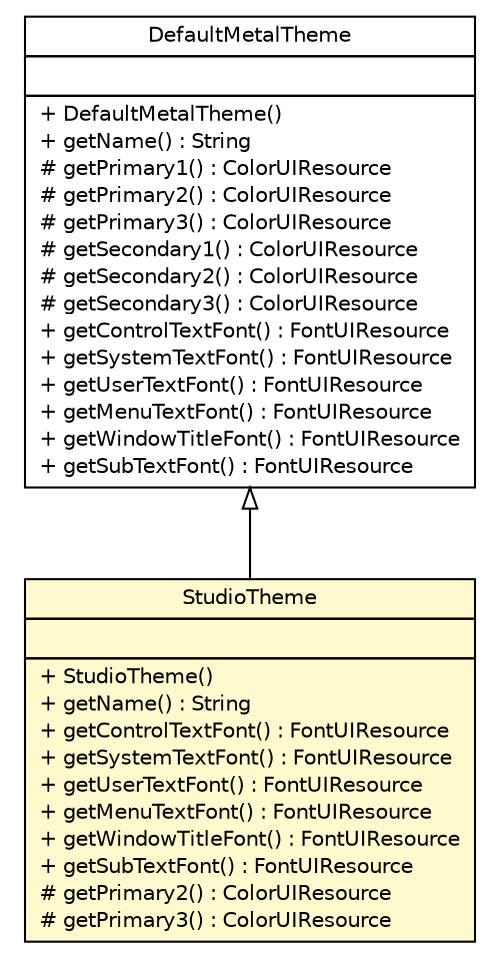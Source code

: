#!/usr/local/bin/dot
#
# Class diagram 
# Generated by UMLGraph version R5_6 (http://www.umlgraph.org/)
#

digraph G {
	edge [fontname="Helvetica",fontsize=10,labelfontname="Helvetica",labelfontsize=10];
	node [fontname="Helvetica",fontsize=10,shape=plaintext];
	nodesep=0.25;
	ranksep=0.5;
	// sorcer.ssb.jini.studio.StudioTheme
	c354084 [label=<<table title="sorcer.ssb.jini.studio.StudioTheme" border="0" cellborder="1" cellspacing="0" cellpadding="2" port="p" bgcolor="lemonChiffon" href="./StudioTheme.html">
		<tr><td><table border="0" cellspacing="0" cellpadding="1">
<tr><td align="center" balign="center"> StudioTheme </td></tr>
		</table></td></tr>
		<tr><td><table border="0" cellspacing="0" cellpadding="1">
<tr><td align="left" balign="left">  </td></tr>
		</table></td></tr>
		<tr><td><table border="0" cellspacing="0" cellpadding="1">
<tr><td align="left" balign="left"> + StudioTheme() </td></tr>
<tr><td align="left" balign="left"> + getName() : String </td></tr>
<tr><td align="left" balign="left"> + getControlTextFont() : FontUIResource </td></tr>
<tr><td align="left" balign="left"> + getSystemTextFont() : FontUIResource </td></tr>
<tr><td align="left" balign="left"> + getUserTextFont() : FontUIResource </td></tr>
<tr><td align="left" balign="left"> + getMenuTextFont() : FontUIResource </td></tr>
<tr><td align="left" balign="left"> + getWindowTitleFont() : FontUIResource </td></tr>
<tr><td align="left" balign="left"> + getSubTextFont() : FontUIResource </td></tr>
<tr><td align="left" balign="left"> # getPrimary2() : ColorUIResource </td></tr>
<tr><td align="left" balign="left"> # getPrimary3() : ColorUIResource </td></tr>
		</table></td></tr>
		</table>>, URL="./StudioTheme.html", fontname="Helvetica", fontcolor="black", fontsize=10.0];
	//sorcer.ssb.jini.studio.StudioTheme extends javax.swing.plaf.metal.DefaultMetalTheme
	c354149:p -> c354084:p [dir=back,arrowtail=empty];
	// javax.swing.plaf.metal.DefaultMetalTheme
	c354149 [label=<<table title="javax.swing.plaf.metal.DefaultMetalTheme" border="0" cellborder="1" cellspacing="0" cellpadding="2" port="p" href="http://docs.oracle.com/javase/7/docs/api/javax/swing/plaf/metal/DefaultMetalTheme.html">
		<tr><td><table border="0" cellspacing="0" cellpadding="1">
<tr><td align="center" balign="center"> DefaultMetalTheme </td></tr>
		</table></td></tr>
		<tr><td><table border="0" cellspacing="0" cellpadding="1">
<tr><td align="left" balign="left">  </td></tr>
		</table></td></tr>
		<tr><td><table border="0" cellspacing="0" cellpadding="1">
<tr><td align="left" balign="left"> + DefaultMetalTheme() </td></tr>
<tr><td align="left" balign="left"> + getName() : String </td></tr>
<tr><td align="left" balign="left"> # getPrimary1() : ColorUIResource </td></tr>
<tr><td align="left" balign="left"> # getPrimary2() : ColorUIResource </td></tr>
<tr><td align="left" balign="left"> # getPrimary3() : ColorUIResource </td></tr>
<tr><td align="left" balign="left"> # getSecondary1() : ColorUIResource </td></tr>
<tr><td align="left" balign="left"> # getSecondary2() : ColorUIResource </td></tr>
<tr><td align="left" balign="left"> # getSecondary3() : ColorUIResource </td></tr>
<tr><td align="left" balign="left"> + getControlTextFont() : FontUIResource </td></tr>
<tr><td align="left" balign="left"> + getSystemTextFont() : FontUIResource </td></tr>
<tr><td align="left" balign="left"> + getUserTextFont() : FontUIResource </td></tr>
<tr><td align="left" balign="left"> + getMenuTextFont() : FontUIResource </td></tr>
<tr><td align="left" balign="left"> + getWindowTitleFont() : FontUIResource </td></tr>
<tr><td align="left" balign="left"> + getSubTextFont() : FontUIResource </td></tr>
		</table></td></tr>
		</table>>, URL="http://docs.oracle.com/javase/7/docs/api/javax/swing/plaf/metal/DefaultMetalTheme.html", fontname="Helvetica", fontcolor="black", fontsize=10.0];
}

